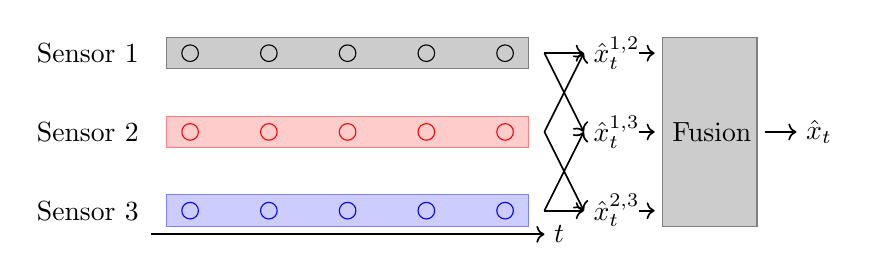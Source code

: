 \begin{tikzpicture}
  \node at (-.3,2) {Sensor 1};
  \node at (-.3,1) {Sensor 2};
  \node at (-.3,0) {Sensor 3};

  \draw [draw=blue!50, fill=blue!20] (0.7,-0.2) rectangle (5.3, 0.2);
  \draw [blue](1,0) circle (3pt);
  \draw [blue](2,0) circle (3pt);
  \draw [blue](3,0) circle (3pt);
  \draw [blue](4,0) circle (3pt);
  \draw [blue](5,0) circle (3pt);

  \draw [draw=red!50, fill=red!20] (0.7,0.8) rectangle (5.3, 1.2);
  \draw [red](1,1) circle (3pt);
  \draw [red](2,1) circle (3pt);
  \draw [red](3,1) circle (3pt);
  \draw [red](4,1) circle (3pt);
  \draw [red](5,1) circle (3pt);

  \draw [draw=black!50, fill=black!20] (0.7,1.8) rectangle (5.3, 2.2);
  \draw [black](1,2) circle (3pt);
  \draw [black](2,2) circle (3pt);
  \draw [black](3,2) circle (3pt);
  \draw [black](4,2) circle (3pt);
  \draw [black](5,2) circle (3pt);

  \draw [semithick,->] (0.5, -0.3) -- (5.5, -0.3);
  \node [anchor=west] at (5.5, -.3) {$t$};

  \draw [semithick, ->] (5.5,2)--(6,2);
  \draw [semithick, ->] (5.5,2)--(6,1);
  \draw [semithick, ->] (5.5,1)--(6,2);
  \draw [semithick, ->] (5.5,1)--(6,0);
  \draw [semithick, ->] (5.5,0)--(6,1);
  \draw [semithick, ->] (5.5,0)--(6,0);

  \node [anchor=west] at (6,2) {$\hat x^{1,2}_t$};
  \node [anchor=west] at (6,1) {$\hat x^{1,3}_t$};
  \node [anchor=west] at (6,0) {$\hat x^{2,3}_t$};

  \draw [semithick, ->] (6.7,2)--(6.9,2);
  \draw [semithick, ->] (6.7,1)--(6.9,1);
  \draw [semithick, ->] (6.7,0)--(6.9,0);

  \draw [draw=black!50, fill=black!20] (7,2.2) rectangle (8.2, -.2);
  \node [anchor=west] at (7,1) {Fusion};

  \draw [semithick, ->] (8.3,1) -- (8.7,1);
  \node [anchor=west] at (8.7,1) {$\hat x_t$};
\end{tikzpicture}
